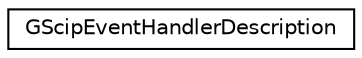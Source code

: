 digraph "Graphical Class Hierarchy"
{
 // LATEX_PDF_SIZE
  edge [fontname="Helvetica",fontsize="10",labelfontname="Helvetica",labelfontsize="10"];
  node [fontname="Helvetica",fontsize="10",shape=record];
  rankdir="LR";
  Node0 [label="GScipEventHandlerDescription",height=0.2,width=0.4,color="black", fillcolor="white", style="filled",URL="$structoperations__research_1_1_g_scip_event_handler_description.html",tooltip=" "];
}
